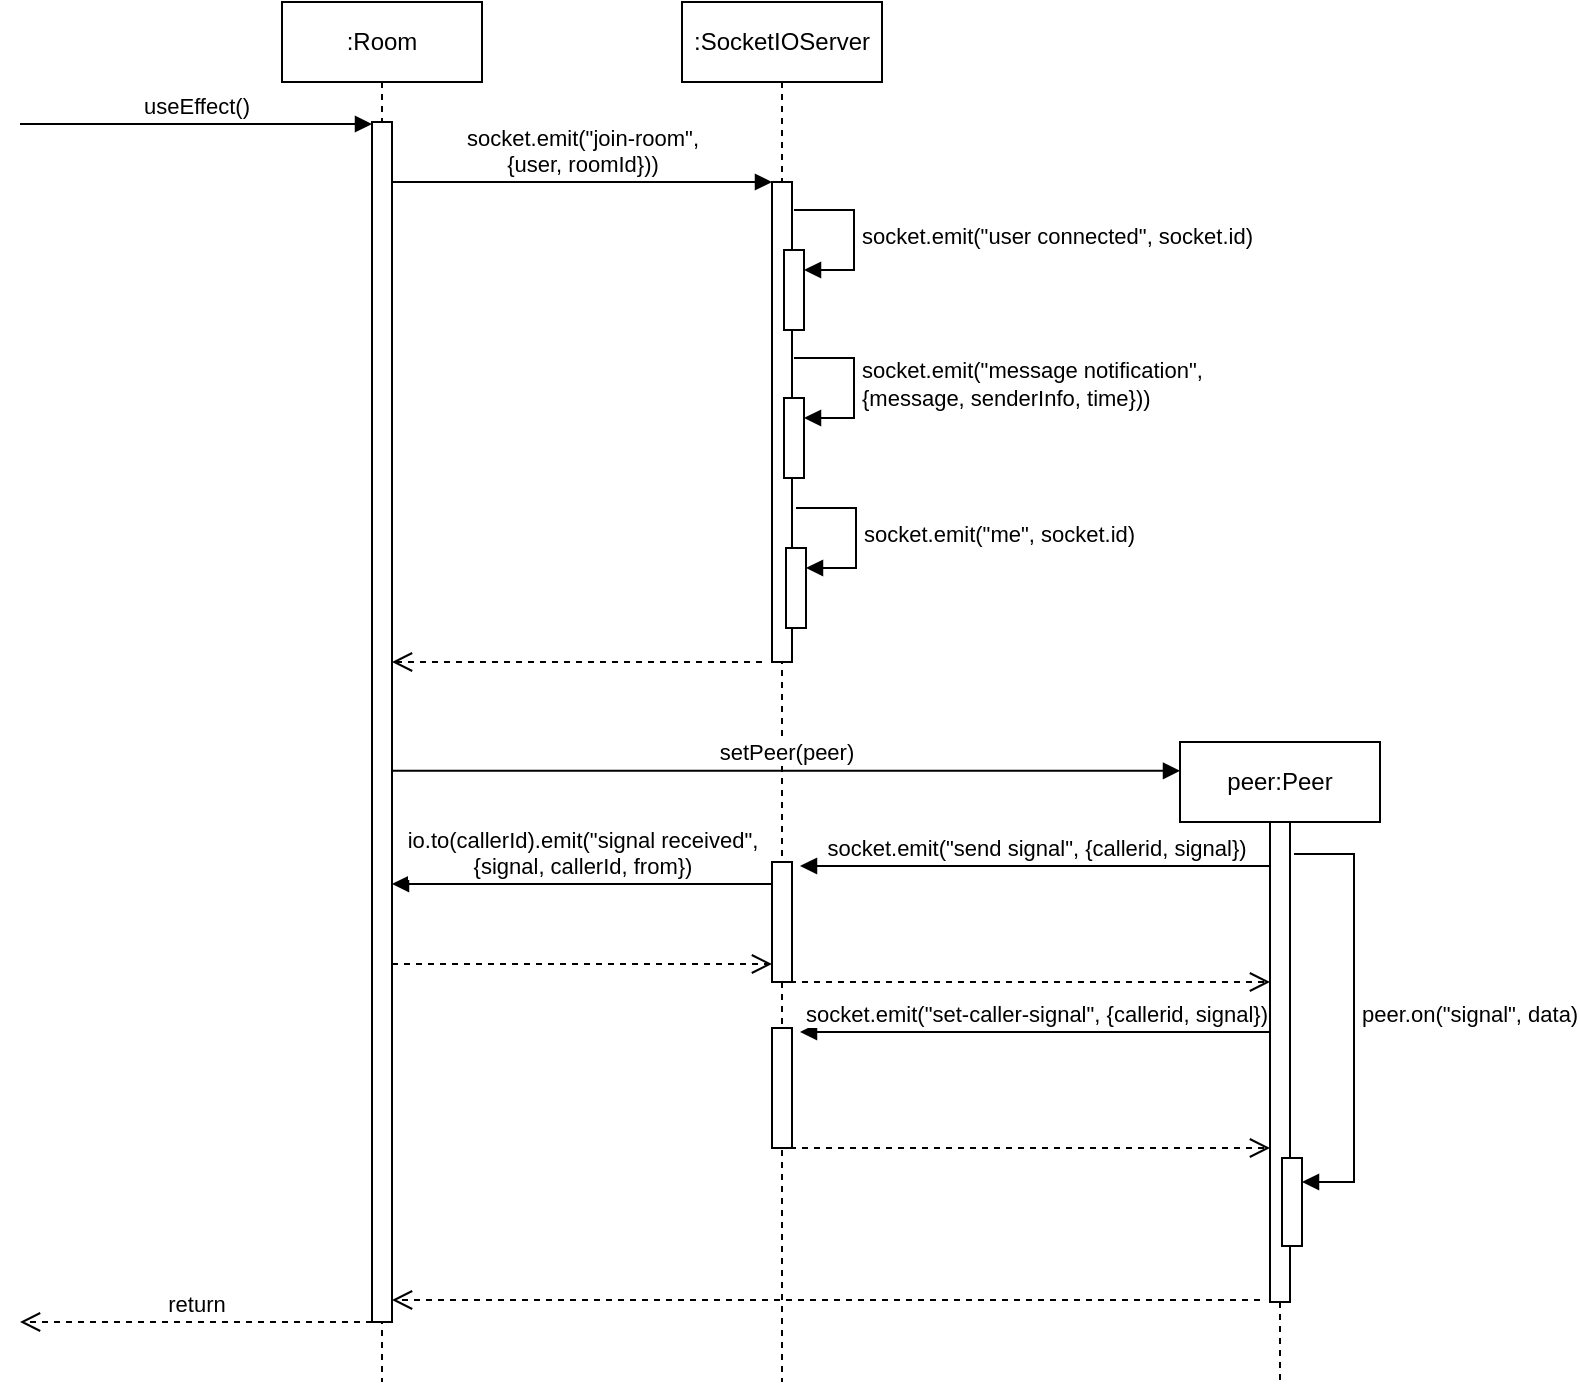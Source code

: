 <mxfile version="22.0.8" type="github">
  <diagram name="Page-1" id="sNI2kIY_raFPjCWxXRvN">
    <mxGraphModel dx="1900" dy="542" grid="1" gridSize="10" guides="1" tooltips="1" connect="1" arrows="1" fold="1" page="1" pageScale="1" pageWidth="850" pageHeight="1100" math="0" shadow="0">
      <root>
        <mxCell id="0" />
        <mxCell id="1" parent="0" />
        <mxCell id="AmQ4lM2f2AetLvi5kDlB-1" value=":Room" style="shape=umlLifeline;perimeter=lifelinePerimeter;whiteSpace=wrap;html=1;container=1;dropTarget=0;collapsible=0;recursiveResize=0;outlineConnect=0;portConstraint=eastwest;newEdgeStyle={&quot;curved&quot;:0,&quot;rounded&quot;:0};" vertex="1" parent="1">
          <mxGeometry x="131" y="150" width="100" height="690" as="geometry" />
        </mxCell>
        <mxCell id="AmQ4lM2f2AetLvi5kDlB-4" value="" style="html=1;points=[[0,0,0,0,5],[0,1,0,0,-5],[1,0,0,0,5],[1,1,0,0,-5]];perimeter=orthogonalPerimeter;outlineConnect=0;targetShapes=umlLifeline;portConstraint=eastwest;newEdgeStyle={&quot;curved&quot;:0,&quot;rounded&quot;:0};" vertex="1" parent="AmQ4lM2f2AetLvi5kDlB-1">
          <mxGeometry x="45" y="60" width="10" height="600" as="geometry" />
        </mxCell>
        <mxCell id="AmQ4lM2f2AetLvi5kDlB-5" value="useEffect()" style="html=1;verticalAlign=bottom;endArrow=block;curved=0;rounded=0;entryX=0;entryY=0;entryDx=0;entryDy=5;entryPerimeter=0;" edge="1" parent="1">
          <mxGeometry width="80" relative="1" as="geometry">
            <mxPoint y="211" as="sourcePoint" />
            <mxPoint x="176" y="211" as="targetPoint" />
          </mxGeometry>
        </mxCell>
        <mxCell id="AmQ4lM2f2AetLvi5kDlB-6" value=":SocketIOServer" style="shape=umlLifeline;perimeter=lifelinePerimeter;whiteSpace=wrap;html=1;container=1;dropTarget=0;collapsible=0;recursiveResize=0;outlineConnect=0;portConstraint=eastwest;newEdgeStyle={&quot;curved&quot;:0,&quot;rounded&quot;:0};" vertex="1" parent="1">
          <mxGeometry x="331" y="150" width="100" height="690" as="geometry" />
        </mxCell>
        <mxCell id="AmQ4lM2f2AetLvi5kDlB-7" value="" style="html=1;points=[[0,0,0,0,5],[0,1,0,0,-5],[1,0,0,0,5],[1,1,0,0,-5]];perimeter=orthogonalPerimeter;outlineConnect=0;targetShapes=umlLifeline;portConstraint=eastwest;newEdgeStyle={&quot;curved&quot;:0,&quot;rounded&quot;:0};" vertex="1" parent="AmQ4lM2f2AetLvi5kDlB-6">
          <mxGeometry x="45" y="90" width="10" height="240" as="geometry" />
        </mxCell>
        <mxCell id="AmQ4lM2f2AetLvi5kDlB-29" value="" style="html=1;points=[[0,0,0,0,5],[0,1,0,0,-5],[1,0,0,0,5],[1,1,0,0,-5]];perimeter=orthogonalPerimeter;outlineConnect=0;targetShapes=umlLifeline;portConstraint=eastwest;newEdgeStyle={&quot;curved&quot;:0,&quot;rounded&quot;:0};" vertex="1" parent="AmQ4lM2f2AetLvi5kDlB-6">
          <mxGeometry x="45" y="430" width="10" height="60" as="geometry" />
        </mxCell>
        <mxCell id="AmQ4lM2f2AetLvi5kDlB-8" value="socket.emit(&quot;join-room&quot;, &lt;br&gt;{user, roomId}))" style="html=1;verticalAlign=bottom;endArrow=block;curved=0;rounded=0;entryX=0;entryY=0;entryDx=0;entryDy=5;entryPerimeter=0;" edge="1" parent="1">
          <mxGeometry width="80" relative="1" as="geometry">
            <mxPoint x="186" y="240" as="sourcePoint" />
            <mxPoint x="376" y="240" as="targetPoint" />
          </mxGeometry>
        </mxCell>
        <mxCell id="AmQ4lM2f2AetLvi5kDlB-11" value="" style="html=1;points=[[0,0,0,0,5],[0,1,0,0,-5],[1,0,0,0,5],[1,1,0,0,-5]];perimeter=orthogonalPerimeter;outlineConnect=0;targetShapes=umlLifeline;portConstraint=eastwest;newEdgeStyle={&quot;curved&quot;:0,&quot;rounded&quot;:0};" vertex="1" parent="1">
          <mxGeometry x="382" y="274" width="10" height="40" as="geometry" />
        </mxCell>
        <mxCell id="AmQ4lM2f2AetLvi5kDlB-12" value="socket.emit(&quot;user connected&quot;, socket.id)" style="html=1;align=left;spacingLeft=2;endArrow=block;rounded=0;edgeStyle=orthogonalEdgeStyle;curved=0;rounded=0;" edge="1" target="AmQ4lM2f2AetLvi5kDlB-11" parent="1">
          <mxGeometry relative="1" as="geometry">
            <mxPoint x="387" y="254" as="sourcePoint" />
            <Array as="points">
              <mxPoint x="417" y="284" />
            </Array>
          </mxGeometry>
        </mxCell>
        <mxCell id="AmQ4lM2f2AetLvi5kDlB-13" value="" style="html=1;points=[[0,0,0,0,5],[0,1,0,0,-5],[1,0,0,0,5],[1,1,0,0,-5]];perimeter=orthogonalPerimeter;outlineConnect=0;targetShapes=umlLifeline;portConstraint=eastwest;newEdgeStyle={&quot;curved&quot;:0,&quot;rounded&quot;:0};" vertex="1" parent="1">
          <mxGeometry x="382" y="348" width="10" height="40" as="geometry" />
        </mxCell>
        <mxCell id="AmQ4lM2f2AetLvi5kDlB-14" value="socket.emit(&quot;message notification&quot;, &lt;br&gt;{message, senderInfo, time}))" style="html=1;align=left;spacingLeft=2;endArrow=block;rounded=0;edgeStyle=orthogonalEdgeStyle;curved=0;rounded=0;" edge="1" parent="1" target="AmQ4lM2f2AetLvi5kDlB-13">
          <mxGeometry relative="1" as="geometry">
            <mxPoint x="387" y="328" as="sourcePoint" />
            <Array as="points">
              <mxPoint x="417" y="358" />
            </Array>
          </mxGeometry>
        </mxCell>
        <mxCell id="AmQ4lM2f2AetLvi5kDlB-15" value="" style="html=1;points=[[0,0,0,0,5],[0,1,0,0,-5],[1,0,0,0,5],[1,1,0,0,-5]];perimeter=orthogonalPerimeter;outlineConnect=0;targetShapes=umlLifeline;portConstraint=eastwest;newEdgeStyle={&quot;curved&quot;:0,&quot;rounded&quot;:0};" vertex="1" parent="1">
          <mxGeometry x="383" y="423" width="10" height="40" as="geometry" />
        </mxCell>
        <mxCell id="AmQ4lM2f2AetLvi5kDlB-16" value="socket.emit(&quot;me&quot;, socket.id)" style="html=1;align=left;spacingLeft=2;endArrow=block;rounded=0;edgeStyle=orthogonalEdgeStyle;curved=0;rounded=0;" edge="1" parent="1" target="AmQ4lM2f2AetLvi5kDlB-15">
          <mxGeometry relative="1" as="geometry">
            <mxPoint x="388" y="403" as="sourcePoint" />
            <Array as="points">
              <mxPoint x="418" y="433" />
            </Array>
          </mxGeometry>
        </mxCell>
        <mxCell id="AmQ4lM2f2AetLvi5kDlB-17" value="" style="html=1;verticalAlign=bottom;endArrow=open;dashed=1;endSize=8;curved=0;rounded=0;" edge="1" parent="1" target="AmQ4lM2f2AetLvi5kDlB-4">
          <mxGeometry relative="1" as="geometry">
            <mxPoint x="371" y="480" as="sourcePoint" />
            <mxPoint x="191" y="480" as="targetPoint" />
          </mxGeometry>
        </mxCell>
        <mxCell id="AmQ4lM2f2AetLvi5kDlB-18" value="peer:Peer" style="shape=umlLifeline;perimeter=lifelinePerimeter;whiteSpace=wrap;html=1;container=1;dropTarget=0;collapsible=0;recursiveResize=0;outlineConnect=0;portConstraint=eastwest;newEdgeStyle={&quot;curved&quot;:0,&quot;rounded&quot;:0};" vertex="1" parent="1">
          <mxGeometry x="580" y="520" width="100" height="320" as="geometry" />
        </mxCell>
        <mxCell id="AmQ4lM2f2AetLvi5kDlB-20" value="" style="html=1;points=[[0,0,0,0,5],[0,1,0,0,-5],[1,0,0,0,5],[1,1,0,0,-5]];perimeter=orthogonalPerimeter;outlineConnect=0;targetShapes=umlLifeline;portConstraint=eastwest;newEdgeStyle={&quot;curved&quot;:0,&quot;rounded&quot;:0};" vertex="1" parent="AmQ4lM2f2AetLvi5kDlB-18">
          <mxGeometry x="45" y="40" width="10" height="240" as="geometry" />
        </mxCell>
        <mxCell id="AmQ4lM2f2AetLvi5kDlB-21" value="" style="html=1;points=[[0,0,0,0,5],[0,1,0,0,-5],[1,0,0,0,5],[1,1,0,0,-5]];perimeter=orthogonalPerimeter;outlineConnect=0;targetShapes=umlLifeline;portConstraint=eastwest;newEdgeStyle={&quot;curved&quot;:0,&quot;rounded&quot;:0};" vertex="1" parent="AmQ4lM2f2AetLvi5kDlB-18">
          <mxGeometry x="51" y="208" width="10" height="44" as="geometry" />
        </mxCell>
        <mxCell id="AmQ4lM2f2AetLvi5kDlB-22" value="peer.on(&quot;signal&quot;, data)" style="html=1;align=left;spacingLeft=2;endArrow=block;rounded=0;edgeStyle=orthogonalEdgeStyle;curved=0;rounded=0;" edge="1" target="AmQ4lM2f2AetLvi5kDlB-21" parent="AmQ4lM2f2AetLvi5kDlB-18">
          <mxGeometry relative="1" as="geometry">
            <mxPoint x="57" y="56" as="sourcePoint" />
            <Array as="points">
              <mxPoint x="87" y="56" />
              <mxPoint x="87" y="220" />
            </Array>
          </mxGeometry>
        </mxCell>
        <mxCell id="AmQ4lM2f2AetLvi5kDlB-19" value="setPeer(peer)" style="html=1;verticalAlign=bottom;endArrow=block;curved=0;rounded=0;entryX=0;entryY=0.045;entryDx=0;entryDy=0;entryPerimeter=0;" edge="1" parent="1" source="AmQ4lM2f2AetLvi5kDlB-4" target="AmQ4lM2f2AetLvi5kDlB-18">
          <mxGeometry width="80" relative="1" as="geometry">
            <mxPoint x="190" y="540" as="sourcePoint" />
            <mxPoint x="570" y="540" as="targetPoint" />
          </mxGeometry>
        </mxCell>
        <mxCell id="AmQ4lM2f2AetLvi5kDlB-25" value="" style="html=1;verticalAlign=bottom;endArrow=open;dashed=1;endSize=8;curved=0;rounded=0;" edge="1" parent="1">
          <mxGeometry relative="1" as="geometry">
            <mxPoint x="620" y="799" as="sourcePoint" />
            <mxPoint x="186" y="799" as="targetPoint" />
            <mxPoint as="offset" />
          </mxGeometry>
        </mxCell>
        <mxCell id="AmQ4lM2f2AetLvi5kDlB-27" value="return" style="html=1;verticalAlign=bottom;endArrow=open;dashed=1;endSize=8;curved=0;rounded=0;" edge="1" parent="1">
          <mxGeometry relative="1" as="geometry">
            <mxPoint x="176" y="810" as="sourcePoint" />
            <mxPoint y="810" as="targetPoint" />
          </mxGeometry>
        </mxCell>
        <mxCell id="AmQ4lM2f2AetLvi5kDlB-30" value="socket.emit(&quot;send signal&quot;, {callerid, signal})" style="html=1;verticalAlign=bottom;endArrow=block;curved=0;rounded=0;" edge="1" parent="1">
          <mxGeometry width="80" relative="1" as="geometry">
            <mxPoint x="625" y="582" as="sourcePoint" />
            <mxPoint x="390" y="582" as="targetPoint" />
          </mxGeometry>
        </mxCell>
        <mxCell id="AmQ4lM2f2AetLvi5kDlB-34" value="" style="html=1;verticalAlign=bottom;endArrow=open;dashed=1;endSize=8;curved=0;rounded=0;" edge="1" parent="1" target="AmQ4lM2f2AetLvi5kDlB-20">
          <mxGeometry relative="1" as="geometry">
            <mxPoint x="385" y="640" as="sourcePoint" />
            <mxPoint x="465" y="640" as="targetPoint" />
          </mxGeometry>
        </mxCell>
        <mxCell id="AmQ4lM2f2AetLvi5kDlB-35" value="" style="html=1;points=[[0,0,0,0,5],[0,1,0,0,-5],[1,0,0,0,5],[1,1,0,0,-5]];perimeter=orthogonalPerimeter;outlineConnect=0;targetShapes=umlLifeline;portConstraint=eastwest;newEdgeStyle={&quot;curved&quot;:0,&quot;rounded&quot;:0};" vertex="1" parent="1">
          <mxGeometry x="376" y="663" width="10" height="60" as="geometry" />
        </mxCell>
        <mxCell id="AmQ4lM2f2AetLvi5kDlB-36" value="socket.emit(&quot;set-caller-signal&quot;, {callerid, signal})" style="html=1;verticalAlign=bottom;endArrow=block;curved=0;rounded=0;" edge="1" parent="1">
          <mxGeometry width="80" relative="1" as="geometry">
            <mxPoint x="625" y="665" as="sourcePoint" />
            <mxPoint x="390" y="665" as="targetPoint" />
          </mxGeometry>
        </mxCell>
        <mxCell id="AmQ4lM2f2AetLvi5kDlB-37" value="" style="html=1;verticalAlign=bottom;endArrow=open;dashed=1;endSize=8;curved=0;rounded=0;" edge="1" parent="1">
          <mxGeometry relative="1" as="geometry">
            <mxPoint x="385" y="723" as="sourcePoint" />
            <mxPoint x="625" y="723" as="targetPoint" />
          </mxGeometry>
        </mxCell>
        <mxCell id="AmQ4lM2f2AetLvi5kDlB-46" value="io.to(callerId).emit(&quot;signal received&quot;, &lt;br&gt;{signal, callerId, from})" style="html=1;verticalAlign=bottom;endArrow=block;curved=0;rounded=0;exitX=0;exitY=0;exitDx=0;exitDy=5;exitPerimeter=0;" edge="1" parent="1">
          <mxGeometry width="80" relative="1" as="geometry">
            <mxPoint x="376" y="591" as="sourcePoint" />
            <mxPoint x="186" y="591" as="targetPoint" />
            <mxPoint as="offset" />
          </mxGeometry>
        </mxCell>
        <mxCell id="AmQ4lM2f2AetLvi5kDlB-48" value="" style="html=1;verticalAlign=bottom;endArrow=open;dashed=1;endSize=8;curved=0;rounded=0;" edge="1" parent="1">
          <mxGeometry relative="1" as="geometry">
            <mxPoint x="186" y="631" as="sourcePoint" />
            <mxPoint x="376" y="631" as="targetPoint" />
          </mxGeometry>
        </mxCell>
      </root>
    </mxGraphModel>
  </diagram>
</mxfile>
